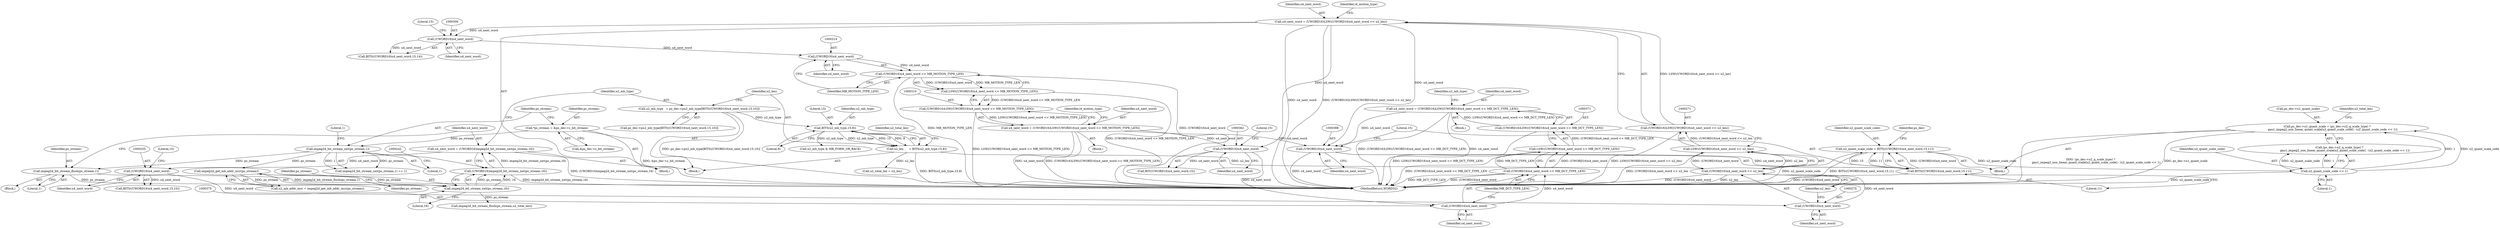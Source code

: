 digraph "0_Android_58a6822d7140137ce957c6d2fc20bae1374186c1_1@pointer" {
"1000392" [label="(Call,ps_dec->u1_quant_scale = (ps_dec->u2_q_scale_type) ?\n            gau1_impeg2_non_linear_quant_scale[u2_quant_scale_code] : (u2_quant_scale_code << 1))"];
"1000403" [label="(Call,u2_quant_scale_code << 1)"];
"1000384" [label="(Call,u2_quant_scale_code = BITS((UWORD16)u4_next_word,15,11))"];
"1000386" [label="(Call,BITS((UWORD16)u4_next_word,15,11))"];
"1000387" [label="(Call,(UWORD16)u4_next_word)"];
"1000368" [label="(Call,u4_next_word = (UWORD16)LSW((UWORD16)u4_next_word << MB_DCT_TYPE_LEN))"];
"1000370" [label="(Call,(UWORD16)LSW((UWORD16)u4_next_word << MB_DCT_TYPE_LEN))"];
"1000372" [label="(Call,LSW((UWORD16)u4_next_word << MB_DCT_TYPE_LEN))"];
"1000373" [label="(Call,(UWORD16)u4_next_word << MB_DCT_TYPE_LEN)"];
"1000374" [label="(Call,(UWORD16)u4_next_word)"];
"1000361" [label="(Call,(UWORD16)u4_next_word)"];
"1000268" [label="(Call,u4_next_word = (UWORD16)LSW((UWORD16)u4_next_word << u2_len))"];
"1000270" [label="(Call,(UWORD16)LSW((UWORD16)u4_next_word << u2_len))"];
"1000272" [label="(Call,LSW((UWORD16)u4_next_word << u2_len))"];
"1000273" [label="(Call,(UWORD16)u4_next_word << u2_len)"];
"1000274" [label="(Call,(UWORD16)u4_next_word)"];
"1000254" [label="(Call,(UWORD16)u4_next_word)"];
"1000239" [label="(Call,u4_next_word = (UWORD16)impeg2d_bit_stream_nxt(ps_stream,16))"];
"1000241" [label="(Call,(UWORD16)impeg2d_bit_stream_nxt(ps_stream,16))"];
"1000243" [label="(Call,impeg2d_bit_stream_nxt(ps_stream,16))"];
"1000171" [label="(Call,impeg2d_get_mb_addr_incr(ps_stream))"];
"1000159" [label="(Call,impeg2d_bit_stream_nxt(ps_stream,1))"];
"1000145" [label="(Call,*ps_stream = &ps_dec->s_bit_stream)"];
"1000164" [label="(Call,impeg2d_bit_stream_flush(ps_stream,1))"];
"1000259" [label="(Call,u2_len      = BITS(u2_mb_type,15,8))"];
"1000261" [label="(Call,BITS(u2_mb_type,15,8))"];
"1000247" [label="(Call,u2_mb_type   = ps_dec->pu2_mb_type[BITS((UWORD16)u4_next_word,15,10)])"];
"1000307" [label="(Call,u4_next_word = (UWORD16)LSW((UWORD16)u4_next_word << MB_MOTION_TYPE_LEN))"];
"1000309" [label="(Call,(UWORD16)LSW((UWORD16)u4_next_word << MB_MOTION_TYPE_LEN))"];
"1000311" [label="(Call,LSW((UWORD16)u4_next_word << MB_MOTION_TYPE_LEN))"];
"1000312" [label="(Call,(UWORD16)u4_next_word << MB_MOTION_TYPE_LEN)"];
"1000313" [label="(Call,(UWORD16)u4_next_word)"];
"1000299" [label="(Call,(UWORD16)u4_next_word)"];
"1000405" [label="(Literal,1)"];
"1000389" [label="(Identifier,u4_next_word)"];
"1000386" [label="(Call,BITS((UWORD16)u4_next_word,15,11))"];
"1000244" [label="(Identifier,ps_stream)"];
"1000364" [label="(Literal,15)"];
"1000277" [label="(Identifier,u2_len)"];
"1000145" [label="(Call,*ps_stream = &ps_dec->s_bit_stream)"];
"1000254" [label="(Call,(UWORD16)u4_next_word)"];
"1000256" [label="(Identifier,u4_next_word)"];
"1000257" [label="(Literal,15)"];
"1000312" [label="(Call,(UWORD16)u4_next_word << MB_MOTION_TYPE_LEN)"];
"1000648" [label="(MethodReturn,WORD32)"];
"1000171" [label="(Call,impeg2d_get_mb_addr_incr(ps_stream))"];
"1000313" [label="(Call,(UWORD16)u4_next_word)"];
"1000269" [label="(Identifier,u4_next_word)"];
"1000246" [label="(Block,)"];
"1000147" [label="(Call,&ps_dec->s_bit_stream)"];
"1000281" [label="(Identifier,i4_motion_type)"];
"1000380" [label="(Identifier,u2_mb_type)"];
"1000287" [label="(Call,u2_mb_type & MB_FORW_OR_BACK)"];
"1000239" [label="(Call,u4_next_word = (UWORD16)impeg2d_bit_stream_nxt(ps_stream,16))"];
"1000143" [label="(Block,)"];
"1000266" [label="(Identifier,u2_total_len)"];
"1000274" [label="(Call,(UWORD16)u4_next_word)"];
"1000159" [label="(Call,impeg2d_bit_stream_nxt(ps_stream,1))"];
"1000311" [label="(Call,LSW((UWORD16)u4_next_word << MB_MOTION_TYPE_LEN))"];
"1000384" [label="(Call,u2_quant_scale_code = BITS((UWORD16)u4_next_word,15,11))"];
"1000396" [label="(Call,(ps_dec->u2_q_scale_type) ?\n            gau1_impeg2_non_linear_quant_scale[u2_quant_scale_code] : (u2_quant_scale_code << 1))"];
"1000377" [label="(Identifier,MB_DCT_TYPE_LEN)"];
"1000374" [label="(Call,(UWORD16)u4_next_word)"];
"1000376" [label="(Identifier,u4_next_word)"];
"1000299" [label="(Call,(UWORD16)u4_next_word)"];
"1000373" [label="(Call,(UWORD16)u4_next_word << MB_DCT_TYPE_LEN)"];
"1000404" [label="(Identifier,u2_quant_scale_code)"];
"1000301" [label="(Identifier,u4_next_word)"];
"1000164" [label="(Call,impeg2d_bit_stream_flush(ps_stream,1))"];
"1000385" [label="(Identifier,u2_quant_scale_code)"];
"1000172" [label="(Identifier,ps_stream)"];
"1000302" [label="(Literal,15)"];
"1000259" [label="(Call,u2_len      = BITS(u2_mb_type,15,8))"];
"1000264" [label="(Literal,8)"];
"1000370" [label="(Call,(UWORD16)LSW((UWORD16)u4_next_word << MB_DCT_TYPE_LEN))"];
"1000158" [label="(Call,impeg2d_bit_stream_nxt(ps_stream,1) == 1)"];
"1000382" [label="(Block,)"];
"1000245" [label="(Literal,16)"];
"1000390" [label="(Literal,15)"];
"1000293" [label="(Block,)"];
"1000265" [label="(Call,u2_total_len = u2_len)"];
"1000309" [label="(Call,(UWORD16)LSW((UWORD16)u4_next_word << MB_MOTION_TYPE_LEN))"];
"1000315" [label="(Identifier,u4_next_word)"];
"1000307" [label="(Call,u4_next_word = (UWORD16)LSW((UWORD16)u4_next_word << MB_MOTION_TYPE_LEN))"];
"1000248" [label="(Identifier,u2_mb_type)"];
"1000360" [label="(Call,BIT((UWORD16)u4_next_word,15))"];
"1000262" [label="(Identifier,u2_mb_type)"];
"1000392" [label="(Call,ps_dec->u1_quant_scale = (ps_dec->u2_q_scale_type) ?\n            gau1_impeg2_non_linear_quant_scale[u2_quant_scale_code] : (u2_quant_scale_code << 1))"];
"1000391" [label="(Literal,11)"];
"1000276" [label="(Identifier,u4_next_word)"];
"1000403" [label="(Call,u2_quant_scale_code << 1)"];
"1000263" [label="(Literal,15)"];
"1000316" [label="(Identifier,MB_MOTION_TYPE_LEN)"];
"1000270" [label="(Call,(UWORD16)LSW((UWORD16)u4_next_word << u2_len))"];
"1000260" [label="(Identifier,u2_len)"];
"1000409" [label="(Call,impeg2d_bit_stream_flush(ps_stream,u2_total_len))"];
"1000363" [label="(Identifier,u4_next_word)"];
"1000272" [label="(Call,LSW((UWORD16)u4_next_word << u2_len))"];
"1000160" [label="(Identifier,ps_stream)"];
"1000247" [label="(Call,u2_mb_type   = ps_dec->pu2_mb_type[BITS((UWORD16)u4_next_word,15,10)])"];
"1000169" [label="(Call,u2_mb_addr_incr = impeg2d_get_mb_addr_incr(ps_stream))"];
"1000387" [label="(Call,(UWORD16)u4_next_word)"];
"1000161" [label="(Literal,1)"];
"1000166" [label="(Literal,1)"];
"1000261" [label="(Call,BITS(u2_mb_type,15,8))"];
"1000308" [label="(Identifier,u4_next_word)"];
"1000298" [label="(Call,BITS((UWORD16)u4_next_word,15,14))"];
"1000268" [label="(Call,u4_next_word = (UWORD16)LSW((UWORD16)u4_next_word << u2_len))"];
"1000355" [label="(Block,)"];
"1000240" [label="(Identifier,u4_next_word)"];
"1000146" [label="(Identifier,ps_stream)"];
"1000163" [label="(Block,)"];
"1000393" [label="(Call,ps_dec->u1_quant_scale)"];
"1000369" [label="(Identifier,u4_next_word)"];
"1000372" [label="(Call,LSW((UWORD16)u4_next_word << MB_DCT_TYPE_LEN))"];
"1000241" [label="(Call,(UWORD16)impeg2d_bit_stream_nxt(ps_stream,16))"];
"1000243" [label="(Call,impeg2d_bit_stream_nxt(ps_stream,16))"];
"1000368" [label="(Call,u4_next_word = (UWORD16)LSW((UWORD16)u4_next_word << MB_DCT_TYPE_LEN))"];
"1000394" [label="(Identifier,ps_dec)"];
"1000162" [label="(Literal,1)"];
"1000361" [label="(Call,(UWORD16)u4_next_word)"];
"1000253" [label="(Call,BITS((UWORD16)u4_next_word,15,10))"];
"1000273" [label="(Call,(UWORD16)u4_next_word << u2_len)"];
"1000165" [label="(Identifier,ps_stream)"];
"1000318" [label="(Identifier,i4_motion_type)"];
"1000407" [label="(Identifier,u2_total_len)"];
"1000249" [label="(Call,ps_dec->pu2_mb_type[BITS((UWORD16)u4_next_word,15,10)])"];
"1000392" -> "1000382"  [label="AST: "];
"1000392" -> "1000396"  [label="CFG: "];
"1000393" -> "1000392"  [label="AST: "];
"1000396" -> "1000392"  [label="AST: "];
"1000407" -> "1000392"  [label="CFG: "];
"1000392" -> "1000648"  [label="DDG: (ps_dec->u2_q_scale_type) ?\n            gau1_impeg2_non_linear_quant_scale[u2_quant_scale_code] : (u2_quant_scale_code << 1)"];
"1000392" -> "1000648"  [label="DDG: ps_dec->u1_quant_scale"];
"1000403" -> "1000392"  [label="DDG: u2_quant_scale_code"];
"1000403" -> "1000392"  [label="DDG: 1"];
"1000403" -> "1000396"  [label="AST: "];
"1000403" -> "1000405"  [label="CFG: "];
"1000404" -> "1000403"  [label="AST: "];
"1000405" -> "1000403"  [label="AST: "];
"1000396" -> "1000403"  [label="CFG: "];
"1000403" -> "1000648"  [label="DDG: u2_quant_scale_code"];
"1000403" -> "1000396"  [label="DDG: u2_quant_scale_code"];
"1000403" -> "1000396"  [label="DDG: 1"];
"1000384" -> "1000403"  [label="DDG: u2_quant_scale_code"];
"1000384" -> "1000382"  [label="AST: "];
"1000384" -> "1000386"  [label="CFG: "];
"1000385" -> "1000384"  [label="AST: "];
"1000386" -> "1000384"  [label="AST: "];
"1000394" -> "1000384"  [label="CFG: "];
"1000384" -> "1000648"  [label="DDG: BITS((UWORD16)u4_next_word,15,11)"];
"1000384" -> "1000648"  [label="DDG: u2_quant_scale_code"];
"1000386" -> "1000384"  [label="DDG: (UWORD16)u4_next_word"];
"1000386" -> "1000384"  [label="DDG: 15"];
"1000386" -> "1000384"  [label="DDG: 11"];
"1000386" -> "1000391"  [label="CFG: "];
"1000387" -> "1000386"  [label="AST: "];
"1000390" -> "1000386"  [label="AST: "];
"1000391" -> "1000386"  [label="AST: "];
"1000386" -> "1000648"  [label="DDG: (UWORD16)u4_next_word"];
"1000387" -> "1000386"  [label="DDG: u4_next_word"];
"1000387" -> "1000389"  [label="CFG: "];
"1000388" -> "1000387"  [label="AST: "];
"1000389" -> "1000387"  [label="AST: "];
"1000390" -> "1000387"  [label="CFG: "];
"1000387" -> "1000648"  [label="DDG: u4_next_word"];
"1000368" -> "1000387"  [label="DDG: u4_next_word"];
"1000268" -> "1000387"  [label="DDG: u4_next_word"];
"1000307" -> "1000387"  [label="DDG: u4_next_word"];
"1000368" -> "1000355"  [label="AST: "];
"1000368" -> "1000370"  [label="CFG: "];
"1000369" -> "1000368"  [label="AST: "];
"1000370" -> "1000368"  [label="AST: "];
"1000380" -> "1000368"  [label="CFG: "];
"1000368" -> "1000648"  [label="DDG: u4_next_word"];
"1000368" -> "1000648"  [label="DDG: (UWORD16)LSW((UWORD16)u4_next_word << MB_DCT_TYPE_LEN)"];
"1000370" -> "1000368"  [label="DDG: LSW((UWORD16)u4_next_word << MB_DCT_TYPE_LEN)"];
"1000370" -> "1000372"  [label="CFG: "];
"1000371" -> "1000370"  [label="AST: "];
"1000372" -> "1000370"  [label="AST: "];
"1000370" -> "1000648"  [label="DDG: LSW((UWORD16)u4_next_word << MB_DCT_TYPE_LEN)"];
"1000372" -> "1000370"  [label="DDG: (UWORD16)u4_next_word << MB_DCT_TYPE_LEN"];
"1000372" -> "1000373"  [label="CFG: "];
"1000373" -> "1000372"  [label="AST: "];
"1000372" -> "1000648"  [label="DDG: (UWORD16)u4_next_word << MB_DCT_TYPE_LEN"];
"1000373" -> "1000372"  [label="DDG: (UWORD16)u4_next_word"];
"1000373" -> "1000372"  [label="DDG: MB_DCT_TYPE_LEN"];
"1000373" -> "1000377"  [label="CFG: "];
"1000374" -> "1000373"  [label="AST: "];
"1000377" -> "1000373"  [label="AST: "];
"1000373" -> "1000648"  [label="DDG: MB_DCT_TYPE_LEN"];
"1000373" -> "1000648"  [label="DDG: (UWORD16)u4_next_word"];
"1000374" -> "1000373"  [label="DDG: u4_next_word"];
"1000374" -> "1000376"  [label="CFG: "];
"1000375" -> "1000374"  [label="AST: "];
"1000376" -> "1000374"  [label="AST: "];
"1000377" -> "1000374"  [label="CFG: "];
"1000361" -> "1000374"  [label="DDG: u4_next_word"];
"1000361" -> "1000360"  [label="AST: "];
"1000361" -> "1000363"  [label="CFG: "];
"1000362" -> "1000361"  [label="AST: "];
"1000363" -> "1000361"  [label="AST: "];
"1000364" -> "1000361"  [label="CFG: "];
"1000361" -> "1000360"  [label="DDG: u4_next_word"];
"1000268" -> "1000361"  [label="DDG: u4_next_word"];
"1000307" -> "1000361"  [label="DDG: u4_next_word"];
"1000268" -> "1000246"  [label="AST: "];
"1000268" -> "1000270"  [label="CFG: "];
"1000269" -> "1000268"  [label="AST: "];
"1000270" -> "1000268"  [label="AST: "];
"1000281" -> "1000268"  [label="CFG: "];
"1000268" -> "1000648"  [label="DDG: u4_next_word"];
"1000268" -> "1000648"  [label="DDG: (UWORD16)LSW((UWORD16)u4_next_word << u2_len)"];
"1000270" -> "1000268"  [label="DDG: LSW((UWORD16)u4_next_word << u2_len)"];
"1000268" -> "1000299"  [label="DDG: u4_next_word"];
"1000270" -> "1000272"  [label="CFG: "];
"1000271" -> "1000270"  [label="AST: "];
"1000272" -> "1000270"  [label="AST: "];
"1000270" -> "1000648"  [label="DDG: LSW((UWORD16)u4_next_word << u2_len)"];
"1000272" -> "1000270"  [label="DDG: (UWORD16)u4_next_word << u2_len"];
"1000272" -> "1000273"  [label="CFG: "];
"1000273" -> "1000272"  [label="AST: "];
"1000272" -> "1000648"  [label="DDG: (UWORD16)u4_next_word << u2_len"];
"1000273" -> "1000272"  [label="DDG: (UWORD16)u4_next_word"];
"1000273" -> "1000272"  [label="DDG: u2_len"];
"1000273" -> "1000277"  [label="CFG: "];
"1000274" -> "1000273"  [label="AST: "];
"1000277" -> "1000273"  [label="AST: "];
"1000273" -> "1000648"  [label="DDG: (UWORD16)u4_next_word"];
"1000273" -> "1000648"  [label="DDG: u2_len"];
"1000274" -> "1000273"  [label="DDG: u4_next_word"];
"1000259" -> "1000273"  [label="DDG: u2_len"];
"1000274" -> "1000276"  [label="CFG: "];
"1000275" -> "1000274"  [label="AST: "];
"1000276" -> "1000274"  [label="AST: "];
"1000277" -> "1000274"  [label="CFG: "];
"1000254" -> "1000274"  [label="DDG: u4_next_word"];
"1000254" -> "1000253"  [label="AST: "];
"1000254" -> "1000256"  [label="CFG: "];
"1000255" -> "1000254"  [label="AST: "];
"1000256" -> "1000254"  [label="AST: "];
"1000257" -> "1000254"  [label="CFG: "];
"1000254" -> "1000253"  [label="DDG: u4_next_word"];
"1000239" -> "1000254"  [label="DDG: u4_next_word"];
"1000239" -> "1000143"  [label="AST: "];
"1000239" -> "1000241"  [label="CFG: "];
"1000240" -> "1000239"  [label="AST: "];
"1000241" -> "1000239"  [label="AST: "];
"1000248" -> "1000239"  [label="CFG: "];
"1000239" -> "1000648"  [label="DDG: (UWORD16)impeg2d_bit_stream_nxt(ps_stream,16)"];
"1000241" -> "1000239"  [label="DDG: impeg2d_bit_stream_nxt(ps_stream,16)"];
"1000241" -> "1000243"  [label="CFG: "];
"1000242" -> "1000241"  [label="AST: "];
"1000243" -> "1000241"  [label="AST: "];
"1000241" -> "1000648"  [label="DDG: impeg2d_bit_stream_nxt(ps_stream,16)"];
"1000243" -> "1000241"  [label="DDG: ps_stream"];
"1000243" -> "1000241"  [label="DDG: 16"];
"1000243" -> "1000245"  [label="CFG: "];
"1000244" -> "1000243"  [label="AST: "];
"1000245" -> "1000243"  [label="AST: "];
"1000171" -> "1000243"  [label="DDG: ps_stream"];
"1000164" -> "1000243"  [label="DDG: ps_stream"];
"1000243" -> "1000409"  [label="DDG: ps_stream"];
"1000171" -> "1000169"  [label="AST: "];
"1000171" -> "1000172"  [label="CFG: "];
"1000172" -> "1000171"  [label="AST: "];
"1000169" -> "1000171"  [label="CFG: "];
"1000171" -> "1000169"  [label="DDG: ps_stream"];
"1000159" -> "1000171"  [label="DDG: ps_stream"];
"1000159" -> "1000158"  [label="AST: "];
"1000159" -> "1000161"  [label="CFG: "];
"1000160" -> "1000159"  [label="AST: "];
"1000161" -> "1000159"  [label="AST: "];
"1000162" -> "1000159"  [label="CFG: "];
"1000159" -> "1000158"  [label="DDG: ps_stream"];
"1000159" -> "1000158"  [label="DDG: 1"];
"1000145" -> "1000159"  [label="DDG: ps_stream"];
"1000159" -> "1000164"  [label="DDG: ps_stream"];
"1000145" -> "1000143"  [label="AST: "];
"1000145" -> "1000147"  [label="CFG: "];
"1000146" -> "1000145"  [label="AST: "];
"1000147" -> "1000145"  [label="AST: "];
"1000160" -> "1000145"  [label="CFG: "];
"1000145" -> "1000648"  [label="DDG: &ps_dec->s_bit_stream"];
"1000164" -> "1000163"  [label="AST: "];
"1000164" -> "1000166"  [label="CFG: "];
"1000165" -> "1000164"  [label="AST: "];
"1000166" -> "1000164"  [label="AST: "];
"1000240" -> "1000164"  [label="CFG: "];
"1000164" -> "1000648"  [label="DDG: impeg2d_bit_stream_flush(ps_stream,1)"];
"1000259" -> "1000246"  [label="AST: "];
"1000259" -> "1000261"  [label="CFG: "];
"1000260" -> "1000259"  [label="AST: "];
"1000261" -> "1000259"  [label="AST: "];
"1000266" -> "1000259"  [label="CFG: "];
"1000259" -> "1000648"  [label="DDG: BITS(u2_mb_type,15,8)"];
"1000261" -> "1000259"  [label="DDG: u2_mb_type"];
"1000261" -> "1000259"  [label="DDG: 15"];
"1000261" -> "1000259"  [label="DDG: 8"];
"1000259" -> "1000265"  [label="DDG: u2_len"];
"1000261" -> "1000264"  [label="CFG: "];
"1000262" -> "1000261"  [label="AST: "];
"1000263" -> "1000261"  [label="AST: "];
"1000264" -> "1000261"  [label="AST: "];
"1000247" -> "1000261"  [label="DDG: u2_mb_type"];
"1000261" -> "1000287"  [label="DDG: u2_mb_type"];
"1000247" -> "1000246"  [label="AST: "];
"1000247" -> "1000249"  [label="CFG: "];
"1000248" -> "1000247"  [label="AST: "];
"1000249" -> "1000247"  [label="AST: "];
"1000260" -> "1000247"  [label="CFG: "];
"1000247" -> "1000648"  [label="DDG: ps_dec->pu2_mb_type[BITS((UWORD16)u4_next_word,15,10)]"];
"1000307" -> "1000293"  [label="AST: "];
"1000307" -> "1000309"  [label="CFG: "];
"1000308" -> "1000307"  [label="AST: "];
"1000309" -> "1000307"  [label="AST: "];
"1000318" -> "1000307"  [label="CFG: "];
"1000307" -> "1000648"  [label="DDG: (UWORD16)LSW((UWORD16)u4_next_word << MB_MOTION_TYPE_LEN)"];
"1000307" -> "1000648"  [label="DDG: u4_next_word"];
"1000309" -> "1000307"  [label="DDG: LSW((UWORD16)u4_next_word << MB_MOTION_TYPE_LEN)"];
"1000309" -> "1000311"  [label="CFG: "];
"1000310" -> "1000309"  [label="AST: "];
"1000311" -> "1000309"  [label="AST: "];
"1000309" -> "1000648"  [label="DDG: LSW((UWORD16)u4_next_word << MB_MOTION_TYPE_LEN)"];
"1000311" -> "1000309"  [label="DDG: (UWORD16)u4_next_word << MB_MOTION_TYPE_LEN"];
"1000311" -> "1000312"  [label="CFG: "];
"1000312" -> "1000311"  [label="AST: "];
"1000311" -> "1000648"  [label="DDG: (UWORD16)u4_next_word << MB_MOTION_TYPE_LEN"];
"1000312" -> "1000311"  [label="DDG: (UWORD16)u4_next_word"];
"1000312" -> "1000311"  [label="DDG: MB_MOTION_TYPE_LEN"];
"1000312" -> "1000316"  [label="CFG: "];
"1000313" -> "1000312"  [label="AST: "];
"1000316" -> "1000312"  [label="AST: "];
"1000312" -> "1000648"  [label="DDG: MB_MOTION_TYPE_LEN"];
"1000312" -> "1000648"  [label="DDG: (UWORD16)u4_next_word"];
"1000313" -> "1000312"  [label="DDG: u4_next_word"];
"1000313" -> "1000315"  [label="CFG: "];
"1000314" -> "1000313"  [label="AST: "];
"1000315" -> "1000313"  [label="AST: "];
"1000316" -> "1000313"  [label="CFG: "];
"1000299" -> "1000313"  [label="DDG: u4_next_word"];
"1000299" -> "1000298"  [label="AST: "];
"1000299" -> "1000301"  [label="CFG: "];
"1000300" -> "1000299"  [label="AST: "];
"1000301" -> "1000299"  [label="AST: "];
"1000302" -> "1000299"  [label="CFG: "];
"1000299" -> "1000298"  [label="DDG: u4_next_word"];
}
